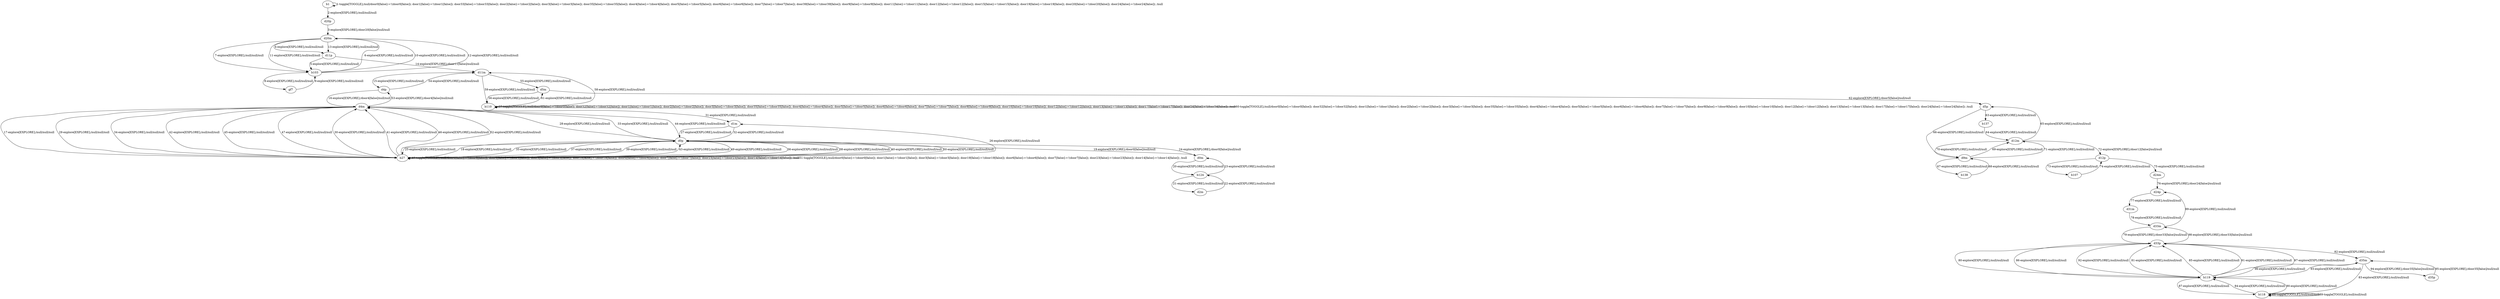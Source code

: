 # Total number of goals covered by this test: 1
# d33m --> d24p

digraph g {
"b1" -> "b1" [label = "1-toggle[TOGGLE];/null/door0[false]:=!(door0[false]); door1[false]:=!(door1[false]); door33[false]:=!(door33[false]); door2[false]:=!(door2[false]); door3[false]:=!(door3[false]); door35[false]:=!(door35[false]); door4[false]:=!(door4[false]); door5[false]:=!(door5[false]); door6[false]:=!(door6[false]); door7[false]:=!(door7[false]); door39[false]:=!(door39[false]); door9[false]:=!(door9[false]); door11[false]:=!(door11[false]); door12[false]:=!(door12[false]); door15[false]:=!(door15[false]); door19[false]:=!(door19[false]); door20[false]:=!(door20[false]); door24[false]:=!(door24[false]); /null"];
"b1" -> "d20p" [label = "2-explore[EXPLORE];/null/null/null"];
"d20p" -> "d20m" [label = "3-explore[EXPLORE];/door20[false]/null/null"];
"d20m" -> "d11p" [label = "4-explore[EXPLORE];/null/null/null"];
"d11p" -> "b103" [label = "5-explore[EXPLORE];/null/null/null"];
"b103" -> "d20m" [label = "6-explore[EXPLORE];/null/null/null"];
"d20m" -> "b103" [label = "7-explore[EXPLORE];/null/null/null"];
"b103" -> "gf7" [label = "8-explore[EXPLORE];/null/null/null"];
"gf7" -> "b103" [label = "9-explore[EXPLORE];/null/null/null"];
"b103" -> "d20m" [label = "10-explore[EXPLORE];/null/null/null"];
"d20m" -> "b103" [label = "11-explore[EXPLORE];/null/null/null"];
"b103" -> "d20m" [label = "12-explore[EXPLORE];/null/null/null"];
"d20m" -> "d11p" [label = "13-explore[EXPLORE];/null/null/null"];
"d11p" -> "d11m" [label = "14-explore[EXPLORE];/door11[false]/null/null"];
"d11m" -> "d4p" [label = "15-explore[EXPLORE];/null/null/null"];
"d4p" -> "d4m" [label = "16-explore[EXPLORE];/door4[false]/null/null"];
"d4m" -> "b27" [label = "17-explore[EXPLORE];/null/null/null"];
"b27" -> "d0p" [label = "18-explore[EXPLORE];/null/null/null"];
"d0p" -> "d0m" [label = "19-explore[EXPLORE];/door0[false]/null/null"];
"d0m" -> "b124" [label = "20-explore[EXPLORE];/null/null/null"];
"b124" -> "d2m" [label = "21-explore[EXPLORE];/null/null/null"];
"d2m" -> "b124" [label = "22-explore[EXPLORE];/null/null/null"];
"b124" -> "d0m" [label = "23-explore[EXPLORE];/null/null/null"];
"d0m" -> "d0p" [label = "24-explore[EXPLORE];/door0[false]/null/null"];
"d0p" -> "b27" [label = "25-explore[EXPLORE];/null/null/null"];
"b27" -> "d1m" [label = "26-explore[EXPLORE];/null/null/null"];
"d1m" -> "d0p" [label = "27-explore[EXPLORE];/null/null/null"];
"d0p" -> "d4m" [label = "28-explore[EXPLORE];/null/null/null"];
"d4m" -> "b27" [label = "29-explore[EXPLORE];/null/null/null"];
"b27" -> "d4m" [label = "30-explore[EXPLORE];/null/null/null"];
"d4m" -> "d1m" [label = "31-explore[EXPLORE];/null/null/null"];
"d1m" -> "d0p" [label = "32-explore[EXPLORE];/null/null/null"];
"d0p" -> "d4m" [label = "33-explore[EXPLORE];/null/null/null"];
"d4m" -> "b27" [label = "34-explore[EXPLORE];/null/null/null"];
"b27" -> "d0p" [label = "35-explore[EXPLORE];/null/null/null"];
"d0p" -> "b27" [label = "36-explore[EXPLORE];/null/null/null"];
"b27" -> "d0p" [label = "37-explore[EXPLORE];/null/null/null"];
"d0p" -> "b27" [label = "38-explore[EXPLORE];/null/null/null"];
"b27" -> "d0p" [label = "39-explore[EXPLORE];/null/null/null"];
"d0p" -> "b27" [label = "40-explore[EXPLORE];/null/null/null"];
"b27" -> "d4m" [label = "41-explore[EXPLORE];/null/null/null"];
"d4m" -> "b27" [label = "42-explore[EXPLORE];/null/null/null"];
"b27" -> "d0p" [label = "43-explore[EXPLORE];/null/null/null"];
"d0p" -> "d4m" [label = "44-explore[EXPLORE];/null/null/null"];
"d4m" -> "b27" [label = "45-explore[EXPLORE];/null/null/null"];
"b27" -> "d4m" [label = "46-explore[EXPLORE];/null/null/null"];
"d4m" -> "b27" [label = "47-explore[EXPLORE];/null/null/null"];
"b27" -> "b27" [label = "48-toggle[TOGGLE];/null/door0[false]:=!(door0[false]); door1[false]:=!(door1[false]); door3[false]:=!(door3[false]); door19[false]:=!(door19[false]); door6[false]:=!(door6[false]); door7[false]:=!(door7[false]); door23[false]:=!(door23[false]); door14[false]:=!(door14[false]); /null"];
"b27" -> "d0p" [label = "49-explore[EXPLORE];/null/null/null"];
"d0p" -> "b27" [label = "50-explore[EXPLORE];/null/null/null"];
"b27" -> "b27" [label = "51-toggle[TOGGLE];/null/door0[false]:=!(door0[false]); door1[false]:=!(door1[false]); door3[false]:=!(door3[false]); door19[false]:=!(door19[false]); door6[false]:=!(door6[false]); door7[false]:=!(door7[false]); door23[false]:=!(door23[false]); door14[false]:=!(door14[false]); /null"];
"b27" -> "d4m" [label = "52-explore[EXPLORE];/null/null/null"];
"d4m" -> "d4p" [label = "53-explore[EXPLORE];/door4[false]/null/null"];
"d4p" -> "d11m" [label = "54-explore[EXPLORE];/null/null/null"];
"d11m" -> "d5m" [label = "55-explore[EXPLORE];/null/null/null"];
"d5m" -> "b110" [label = "56-explore[EXPLORE];/null/null/null"];
"b110" -> "b110" [label = "57-toggle[TOGGLE];/null/door0[false]:=!(door0[false]); door32[false]:=!(door32[false]); door1[false]:=!(door1[false]); door2[false]:=!(door2[false]); door3[false]:=!(door3[false]); door35[false]:=!(door35[false]); door4[false]:=!(door4[false]); door5[false]:=!(door5[false]); door6[false]:=!(door6[false]); door7[false]:=!(door7[false]); door9[false]:=!(door9[false]); door10[false]:=!(door10[false]); door12[false]:=!(door12[false]); door13[false]:=!(door13[false]); door17[false]:=!(door17[false]); door24[false]:=!(door24[false]); /null"];
"b110" -> "d11m" [label = "58-explore[EXPLORE];/null/null/null"];
"d11m" -> "b110" [label = "59-explore[EXPLORE];/null/null/null"];
"b110" -> "b110" [label = "60-toggle[TOGGLE];/null/door0[false]:=!(door0[false]); door32[false]:=!(door32[false]); door1[false]:=!(door1[false]); door2[false]:=!(door2[false]); door3[false]:=!(door3[false]); door35[false]:=!(door35[false]); door4[false]:=!(door4[false]); door5[false]:=!(door5[false]); door6[false]:=!(door6[false]); door7[false]:=!(door7[false]); door9[false]:=!(door9[false]); door10[false]:=!(door10[false]); door12[false]:=!(door12[false]); door13[false]:=!(door13[false]); door17[false]:=!(door17[false]); door24[false]:=!(door24[false]); /null"];
"b110" -> "d5m" [label = "61-explore[EXPLORE];/null/null/null"];
"d5m" -> "d5p" [label = "62-explore[EXPLORE];/door5[false]/null/null"];
"d5p" -> "b137" [label = "63-explore[EXPLORE];/null/null/null"];
"b137" -> "d12m" [label = "64-explore[EXPLORE];/null/null/null"];
"d12m" -> "d5p" [label = "65-explore[EXPLORE];/null/null/null"];
"d5p" -> "d9m" [label = "66-explore[EXPLORE];/null/null/null"];
"d9m" -> "b138" [label = "67-explore[EXPLORE];/null/null/null"];
"b138" -> "d9m" [label = "68-explore[EXPLORE];/null/null/null"];
"d9m" -> "d12m" [label = "69-explore[EXPLORE];/null/null/null"];
"d12m" -> "d9m" [label = "70-explore[EXPLORE];/null/null/null"];
"d9m" -> "d12m" [label = "71-explore[EXPLORE];/null/null/null"];
"d12m" -> "d12p" [label = "72-explore[EXPLORE];/door12[false]/null/null"];
"d12p" -> "b107" [label = "73-explore[EXPLORE];/null/null/null"];
"b107" -> "d12p" [label = "74-explore[EXPLORE];/null/null/null"];
"d12p" -> "d24m" [label = "75-explore[EXPLORE];/null/null/null"];
"d24m" -> "d24p" [label = "76-explore[EXPLORE];/door24[false]/null/null"];
"d24p" -> "d31m" [label = "77-explore[EXPLORE];/null/null/null"];
"d31m" -> "d33m" [label = "78-explore[EXPLORE];/null/null/null"];
"d33m" -> "d33p" [label = "79-explore[EXPLORE];/door33[false]/null/null"];
"d33p" -> "b119" [label = "80-explore[EXPLORE];/null/null/null"];
"b119" -> "d33p" [label = "81-explore[EXPLORE];/null/null/null"];
"d33p" -> "d35m" [label = "82-explore[EXPLORE];/null/null/null"];
"d35m" -> "b118" [label = "83-explore[EXPLORE];/null/null/null"];
"b118" -> "b119" [label = "84-explore[EXPLORE];/null/null/null"];
"b119" -> "d33p" [label = "85-explore[EXPLORE];/null/null/null"];
"d33p" -> "b119" [label = "86-explore[EXPLORE];/null/null/null"];
"b119" -> "b118" [label = "87-explore[EXPLORE];/null/null/null"];
"b118" -> "b118" [label = "88-toggle[TOGGLE];/null/null/null"];
"b118" -> "b118" [label = "89-toggle[TOGGLE];/null/null/null"];
"b118" -> "b119" [label = "90-explore[EXPLORE];/null/null/null"];
"b119" -> "d33p" [label = "91-explore[EXPLORE];/null/null/null"];
"d33p" -> "b119" [label = "92-explore[EXPLORE];/null/null/null"];
"b119" -> "d35m" [label = "93-explore[EXPLORE];/null/null/null"];
"d35m" -> "d35p" [label = "94-explore[EXPLORE];/door35[false]/null/null"];
"d35p" -> "d35m" [label = "95-explore[EXPLORE];/door35[false]/null/null"];
"d35m" -> "b119" [label = "96-explore[EXPLORE];/null/null/null"];
"b119" -> "d33p" [label = "97-explore[EXPLORE];/null/null/null"];
"d33p" -> "d33m" [label = "98-explore[EXPLORE];/door33[false]/null/null"];
"d33m" -> "d24p" [label = "99-explore[EXPLORE];/null/null/null"];
}